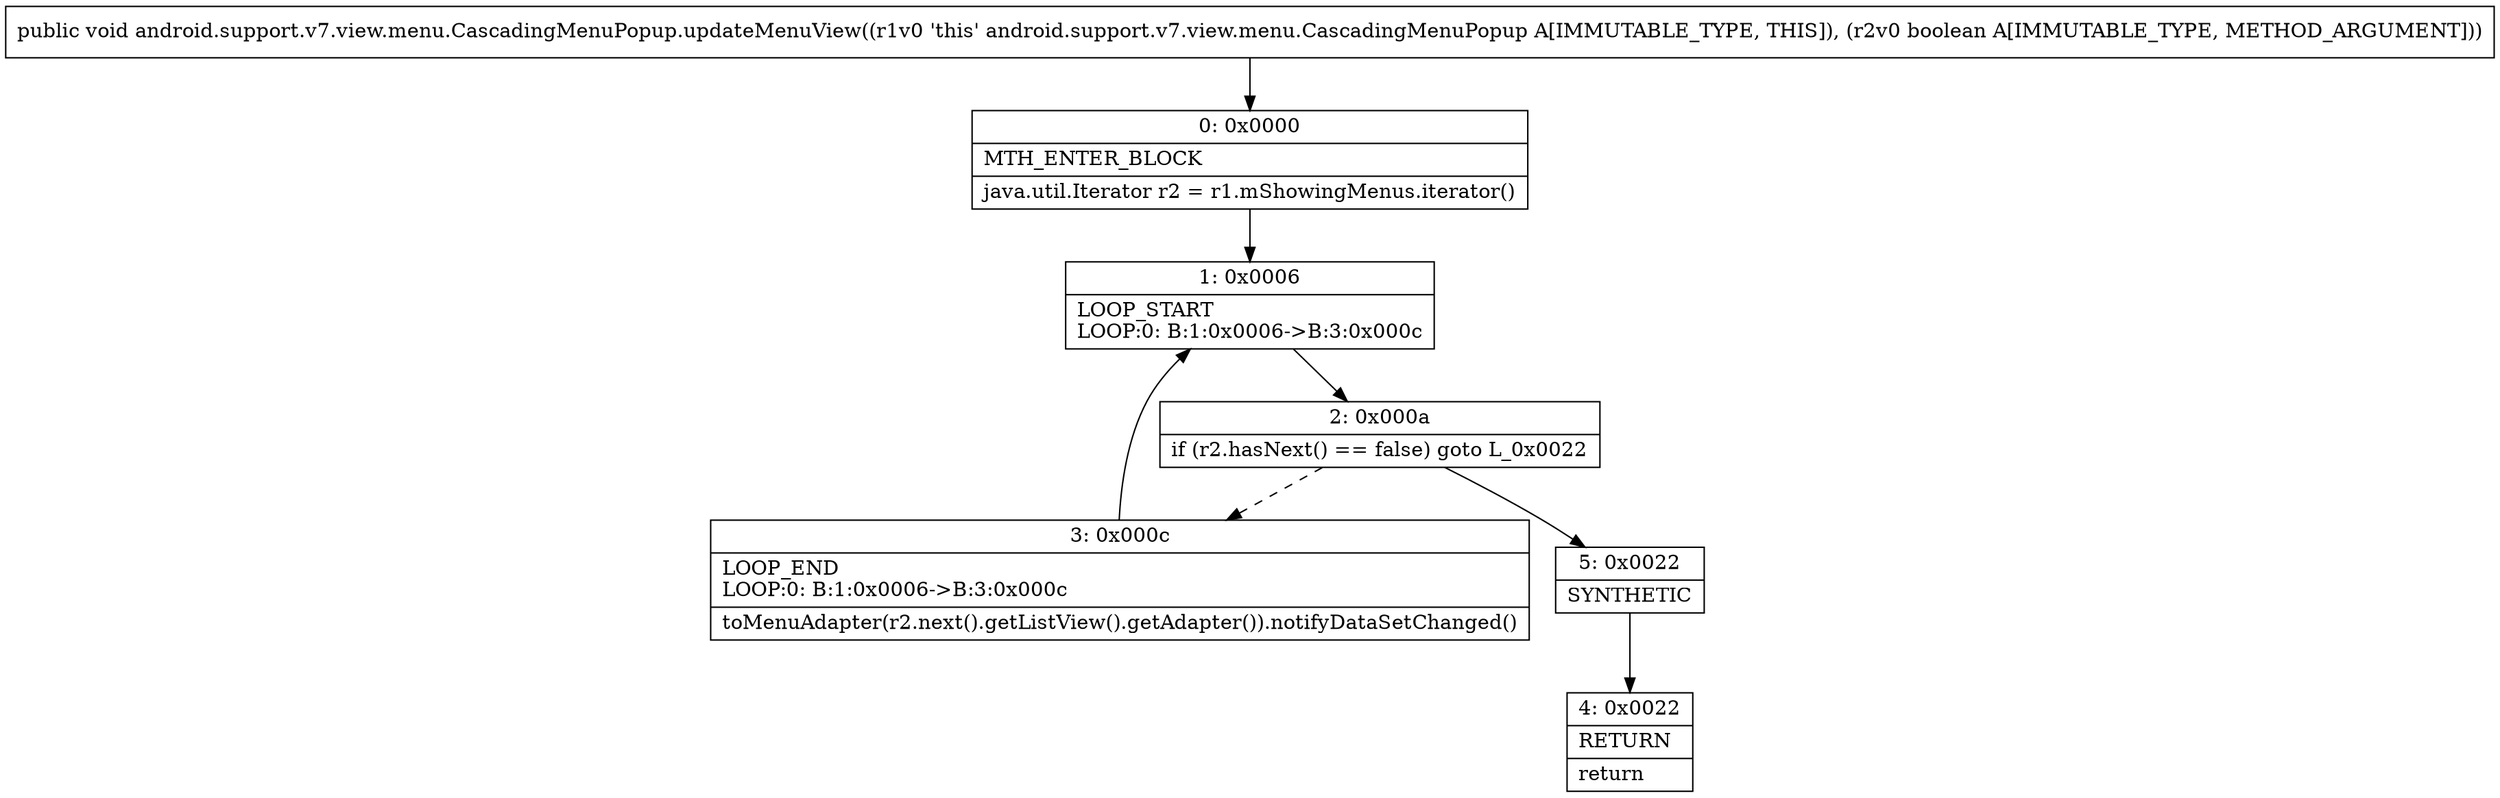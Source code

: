 digraph "CFG forandroid.support.v7.view.menu.CascadingMenuPopup.updateMenuView(Z)V" {
Node_0 [shape=record,label="{0\:\ 0x0000|MTH_ENTER_BLOCK\l|java.util.Iterator r2 = r1.mShowingMenus.iterator()\l}"];
Node_1 [shape=record,label="{1\:\ 0x0006|LOOP_START\lLOOP:0: B:1:0x0006\-\>B:3:0x000c\l}"];
Node_2 [shape=record,label="{2\:\ 0x000a|if (r2.hasNext() == false) goto L_0x0022\l}"];
Node_3 [shape=record,label="{3\:\ 0x000c|LOOP_END\lLOOP:0: B:1:0x0006\-\>B:3:0x000c\l|toMenuAdapter(r2.next().getListView().getAdapter()).notifyDataSetChanged()\l}"];
Node_4 [shape=record,label="{4\:\ 0x0022|RETURN\l|return\l}"];
Node_5 [shape=record,label="{5\:\ 0x0022|SYNTHETIC\l}"];
MethodNode[shape=record,label="{public void android.support.v7.view.menu.CascadingMenuPopup.updateMenuView((r1v0 'this' android.support.v7.view.menu.CascadingMenuPopup A[IMMUTABLE_TYPE, THIS]), (r2v0 boolean A[IMMUTABLE_TYPE, METHOD_ARGUMENT])) }"];
MethodNode -> Node_0;
Node_0 -> Node_1;
Node_1 -> Node_2;
Node_2 -> Node_3[style=dashed];
Node_2 -> Node_5;
Node_3 -> Node_1;
Node_5 -> Node_4;
}

